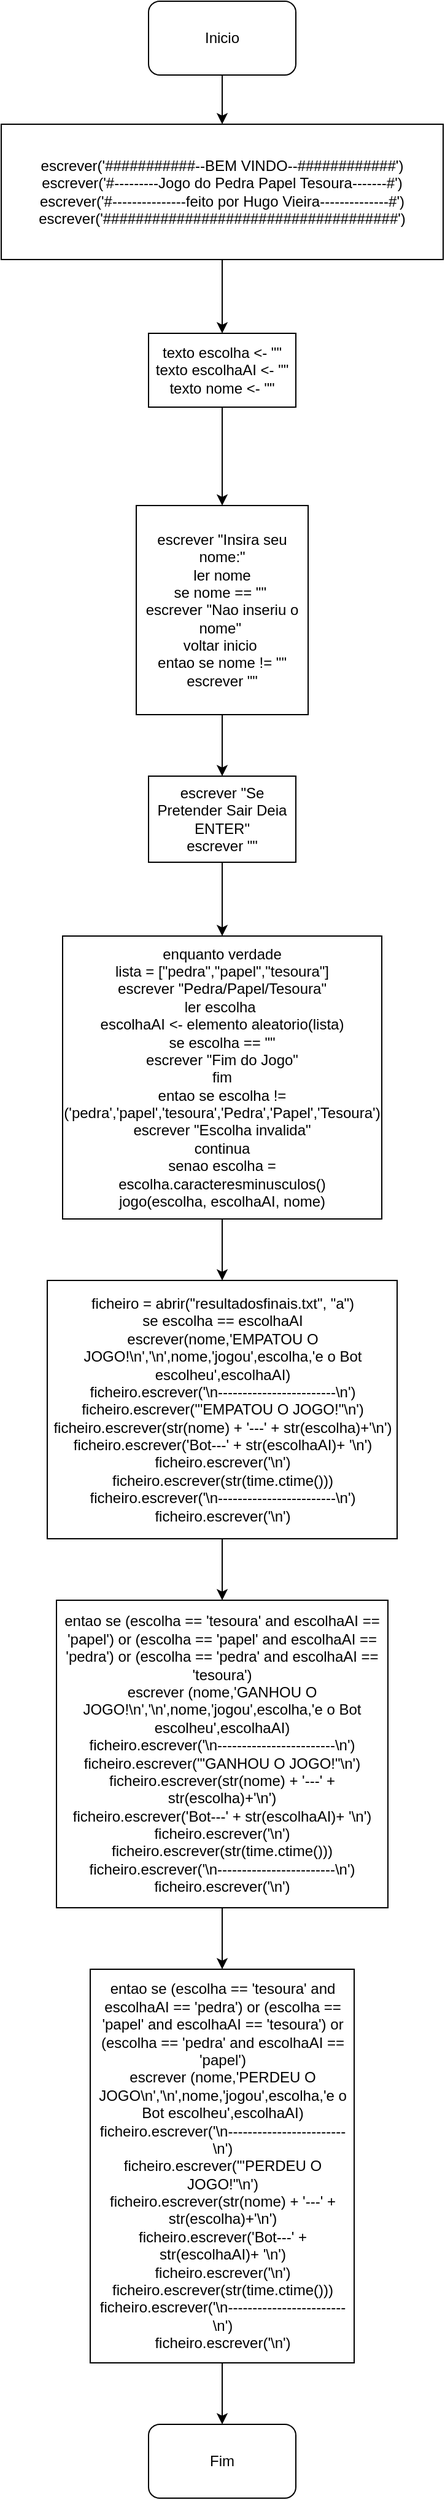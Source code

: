 <mxfile version="16.5.6" type="device"><diagram id="qx0E1K8x_UTHii6ovyY4" name="Page-1"><mxGraphModel dx="511" dy="804" grid="1" gridSize="10" guides="1" tooltips="1" connect="1" arrows="1" fold="1" page="1" pageScale="1" pageWidth="827" pageHeight="1169" math="0" shadow="0"><root><mxCell id="0"/><mxCell id="1" parent="0"/><mxCell id="MF9BReL7QjuqOdIr_tiV-5" style="edgeStyle=orthogonalEdgeStyle;rounded=0;orthogonalLoop=1;jettySize=auto;html=1;exitX=0.5;exitY=1;exitDx=0;exitDy=0;" parent="1" source="MF9BReL7QjuqOdIr_tiV-1" target="MF9BReL7QjuqOdIr_tiV-4" edge="1"><mxGeometry relative="1" as="geometry"/></mxCell><mxCell id="MF9BReL7QjuqOdIr_tiV-1" value="Inicio" style="rounded=1;whiteSpace=wrap;html=1;" parent="1" vertex="1"><mxGeometry x="140" y="30" width="120" height="60" as="geometry"/></mxCell><mxCell id="MF9BReL7QjuqOdIr_tiV-12" value="" style="edgeStyle=orthogonalEdgeStyle;rounded=0;orthogonalLoop=1;jettySize=auto;html=1;" parent="1" source="MF9BReL7QjuqOdIr_tiV-4" target="MF9BReL7QjuqOdIr_tiV-11" edge="1"><mxGeometry relative="1" as="geometry"/></mxCell><mxCell id="MF9BReL7QjuqOdIr_tiV-4" value="escrever('###########--BEM VINDO--############')&lt;br&gt;escrever('#---------Jogo do Pedra Papel Tesoura-------#')&lt;br&gt;escrever('#---------------feito por Hugo Vieira--------------#')&lt;br&gt;escrever('####################################')" style="rounded=0;whiteSpace=wrap;html=1;" parent="1" vertex="1"><mxGeometry x="20" y="130" width="360" height="110" as="geometry"/></mxCell><mxCell id="MF9BReL7QjuqOdIr_tiV-10" value="Fim" style="rounded=1;whiteSpace=wrap;html=1;" parent="1" vertex="1"><mxGeometry x="140" y="2000" width="120" height="60" as="geometry"/></mxCell><mxCell id="MF9BReL7QjuqOdIr_tiV-14" value="" style="edgeStyle=orthogonalEdgeStyle;rounded=0;orthogonalLoop=1;jettySize=auto;html=1;" parent="1" source="MF9BReL7QjuqOdIr_tiV-11" target="MF9BReL7QjuqOdIr_tiV-13" edge="1"><mxGeometry relative="1" as="geometry"/></mxCell><mxCell id="MF9BReL7QjuqOdIr_tiV-11" value="&lt;div&gt;texto escolha &amp;lt;- &quot;&quot;&lt;/div&gt;&lt;div&gt;texto escolhaAI &amp;lt;- &quot;&quot;&lt;/div&gt;&lt;div&gt;texto nome &amp;lt;- &quot;&quot;&lt;/div&gt;" style="rounded=0;whiteSpace=wrap;html=1;" parent="1" vertex="1"><mxGeometry x="140" y="300" width="120" height="60" as="geometry"/></mxCell><mxCell id="EiT-t616k7-pqxFIeAZo-2" value="" style="edgeStyle=orthogonalEdgeStyle;rounded=0;orthogonalLoop=1;jettySize=auto;html=1;" edge="1" parent="1" source="MF9BReL7QjuqOdIr_tiV-13" target="EiT-t616k7-pqxFIeAZo-1"><mxGeometry relative="1" as="geometry"/></mxCell><mxCell id="MF9BReL7QjuqOdIr_tiV-13" value="&lt;div&gt;escrever &quot;Insira seu nome:&quot;&lt;/div&gt;&lt;div&gt;ler nome&lt;/div&gt;&lt;div&gt;se nome == &quot;&quot;&amp;nbsp;&lt;/div&gt;&lt;div&gt;escrever &quot;Nao inseriu o nome&quot;&amp;nbsp;&lt;/div&gt;&lt;div&gt;voltar inicio&amp;nbsp;&lt;/div&gt;&lt;div&gt;entao se nome != &quot;&quot;&lt;/div&gt;&lt;div&gt;escrever &quot;&quot;&lt;/div&gt;" style="rounded=0;whiteSpace=wrap;html=1;" parent="1" vertex="1"><mxGeometry x="130" y="440" width="140" height="170" as="geometry"/></mxCell><mxCell id="EiT-t616k7-pqxFIeAZo-4" value="" style="edgeStyle=orthogonalEdgeStyle;rounded=0;orthogonalLoop=1;jettySize=auto;html=1;" edge="1" parent="1" source="EiT-t616k7-pqxFIeAZo-1" target="EiT-t616k7-pqxFIeAZo-3"><mxGeometry relative="1" as="geometry"/></mxCell><mxCell id="EiT-t616k7-pqxFIeAZo-1" value="&lt;div&gt;escrever &quot;Se Pretender Sair Deia ENTER&quot;&lt;/div&gt;&lt;div&gt;escrever &quot;&quot;&lt;/div&gt;" style="whiteSpace=wrap;html=1;rounded=0;" vertex="1" parent="1"><mxGeometry x="140" y="660" width="120" height="70" as="geometry"/></mxCell><mxCell id="EiT-t616k7-pqxFIeAZo-6" value="" style="edgeStyle=orthogonalEdgeStyle;rounded=0;orthogonalLoop=1;jettySize=auto;html=1;" edge="1" parent="1" source="EiT-t616k7-pqxFIeAZo-3" target="EiT-t616k7-pqxFIeAZo-5"><mxGeometry relative="1" as="geometry"/></mxCell><mxCell id="EiT-t616k7-pqxFIeAZo-3" value="&lt;div&gt;enquanto verdade&lt;/div&gt;&lt;div&gt;lista = [&quot;pedra&quot;,&quot;papel&quot;,&quot;tesoura&quot;]&lt;/div&gt;&lt;div&gt;escrever &quot;Pedra/Papel/Tesoura&quot;&lt;/div&gt;&lt;div&gt;ler escolha&amp;nbsp;&lt;/div&gt;&lt;div&gt;escolhaAI &amp;lt;- elemento aleatorio(lista)&lt;/div&gt;&lt;div&gt;se escolha == &quot;&quot;&lt;/div&gt;&lt;div&gt;escrever &quot;Fim do Jogo&quot;&lt;/div&gt;&lt;div&gt;fim&lt;/div&gt;&lt;div&gt;entao se escolha != ('pedra','papel','tesoura','Pedra','Papel','Tesoura')&lt;/div&gt;&lt;div&gt;escrever &quot;Escolha invalida&quot;&lt;/div&gt;&lt;div&gt;continua&lt;/div&gt;&lt;div&gt;senao escolha = escolha.caracteresminusculos()&lt;/div&gt;&lt;div&gt;jogo(escolha, escolhaAI, nome)&lt;/div&gt;" style="whiteSpace=wrap;html=1;rounded=0;" vertex="1" parent="1"><mxGeometry x="70" y="790" width="260" height="230" as="geometry"/></mxCell><mxCell id="EiT-t616k7-pqxFIeAZo-8" value="" style="edgeStyle=orthogonalEdgeStyle;rounded=0;orthogonalLoop=1;jettySize=auto;html=1;" edge="1" parent="1" source="EiT-t616k7-pqxFIeAZo-5" target="EiT-t616k7-pqxFIeAZo-7"><mxGeometry relative="1" as="geometry"/></mxCell><mxCell id="EiT-t616k7-pqxFIeAZo-5" value="&lt;div&gt;ficheiro = abrir(&quot;resultadosfinais.txt&quot;, &quot;a&quot;)&lt;/div&gt;&lt;div&gt;se escolha == escolhaAI&lt;/div&gt;&lt;div&gt;escrever(nome,'EMPATOU O JOGO!\n','\n',nome,'jogou',escolha,'e o Bot escolheu',escolhaAI)&lt;/div&gt;&lt;div&gt;ficheiro.escrever('\n------------------------\n')&lt;/div&gt;&lt;div&gt;ficheiro.escrever('&quot;EMPATOU O JOGO!&quot;\n')&lt;/div&gt;&lt;div&gt;ficheiro.escrever(str(nome) + '---' + str(escolha)+'\n')&lt;/div&gt;&lt;div&gt;ficheiro.escrever('Bot---' + str(escolhaAI)+ '\n')&lt;/div&gt;&lt;div&gt;ficheiro.escrever('\n')&lt;/div&gt;&lt;div&gt;ficheiro.escrever(str(time.ctime()))&lt;/div&gt;&lt;div&gt;ficheiro.escrever('\n------------------------\n')&lt;/div&gt;&lt;div&gt;ficheiro.escrever('\n')&lt;/div&gt;" style="whiteSpace=wrap;html=1;rounded=0;" vertex="1" parent="1"><mxGeometry x="57.5" y="1070" width="285" height="210" as="geometry"/></mxCell><mxCell id="EiT-t616k7-pqxFIeAZo-10" value="" style="edgeStyle=orthogonalEdgeStyle;rounded=0;orthogonalLoop=1;jettySize=auto;html=1;" edge="1" parent="1" source="EiT-t616k7-pqxFIeAZo-7" target="EiT-t616k7-pqxFIeAZo-9"><mxGeometry relative="1" as="geometry"/></mxCell><mxCell id="EiT-t616k7-pqxFIeAZo-7" value="&lt;div&gt;entao se (escolha == 'tesoura' and escolhaAI == 'papel') or (escolha == 'papel' and escolhaAI == 'pedra') or (escolha == 'pedra' and escolhaAI == 'tesoura')&lt;/div&gt;&lt;div&gt;escrever (nome,'GANHOU O JOGO!\n','\n',nome,'jogou',escolha,'e o Bot escolheu',escolhaAI)&lt;/div&gt;&lt;div&gt;ficheiro.escrever('\n------------------------\n')&lt;/div&gt;&lt;div&gt;ficheiro.escrever('&quot;GANHOU O JOGO!&quot;\n')&lt;/div&gt;&lt;div&gt;ficheiro.escrever(str(nome) + '---' + str(escolha)+'\n')&lt;/div&gt;&lt;div&gt;ficheiro.escrever('Bot---' + str(escolhaAI)+ '\n')&lt;/div&gt;&lt;div&gt;ficheiro.escrever('\n')&lt;/div&gt;&lt;div&gt;ficheiro.escrever(str(time.ctime()))&lt;/div&gt;&lt;div&gt;ficheiro.escrever('\n------------------------\n')&lt;/div&gt;&lt;div&gt;ficheiro.escrever('\n')&lt;/div&gt;" style="whiteSpace=wrap;html=1;rounded=0;" vertex="1" parent="1"><mxGeometry x="65" y="1330" width="270" height="250" as="geometry"/></mxCell><mxCell id="EiT-t616k7-pqxFIeAZo-11" style="edgeStyle=orthogonalEdgeStyle;rounded=0;orthogonalLoop=1;jettySize=auto;html=1;exitX=0.5;exitY=1;exitDx=0;exitDy=0;" edge="1" parent="1" source="EiT-t616k7-pqxFIeAZo-9" target="MF9BReL7QjuqOdIr_tiV-10"><mxGeometry relative="1" as="geometry"/></mxCell><mxCell id="EiT-t616k7-pqxFIeAZo-9" value="&lt;div&gt;entao se (escolha == 'tesoura' and escolhaAI == 'pedra') or (escolha == 'papel' and escolhaAI == 'tesoura') or (escolha == 'pedra' and escolhaAI == 'papel')&lt;/div&gt;&lt;div&gt;escrever (nome,'PERDEU O JOGO\n','\n',nome,'jogou',escolha,'e o Bot escolheu',escolhaAI)&lt;/div&gt;&lt;div&gt;ficheiro.escrever('\n------------------------\n')&lt;/div&gt;&lt;div&gt;ficheiro.escrever('&quot;PERDEU O JOGO!&quot;\n')&lt;/div&gt;&lt;div&gt;ficheiro.escrever(str(nome) + '---' + str(escolha)+'\n')&lt;/div&gt;&lt;div&gt;ficheiro.escrever('Bot---' + str(escolhaAI)+ '\n')&lt;/div&gt;&lt;div&gt;ficheiro.escrever('\n')&lt;/div&gt;&lt;div&gt;ficheiro.escrever(str(time.ctime()))&lt;/div&gt;&lt;div&gt;ficheiro.escrever('\n------------------------\n')&lt;/div&gt;&lt;div&gt;ficheiro.escrever('\n')&lt;/div&gt;" style="whiteSpace=wrap;html=1;rounded=0;" vertex="1" parent="1"><mxGeometry x="92.5" y="1630" width="215" height="320" as="geometry"/></mxCell></root></mxGraphModel></diagram></mxfile>